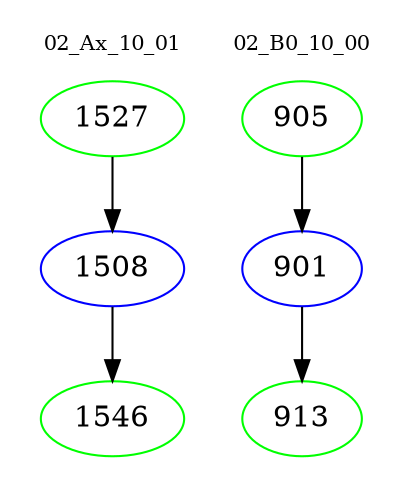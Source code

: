 digraph{
subgraph cluster_0 {
color = white
label = "02_Ax_10_01";
fontsize=10;
T0_1527 [label="1527", color="green"]
T0_1527 -> T0_1508 [color="black"]
T0_1508 [label="1508", color="blue"]
T0_1508 -> T0_1546 [color="black"]
T0_1546 [label="1546", color="green"]
}
subgraph cluster_1 {
color = white
label = "02_B0_10_00";
fontsize=10;
T1_905 [label="905", color="green"]
T1_905 -> T1_901 [color="black"]
T1_901 [label="901", color="blue"]
T1_901 -> T1_913 [color="black"]
T1_913 [label="913", color="green"]
}
}
